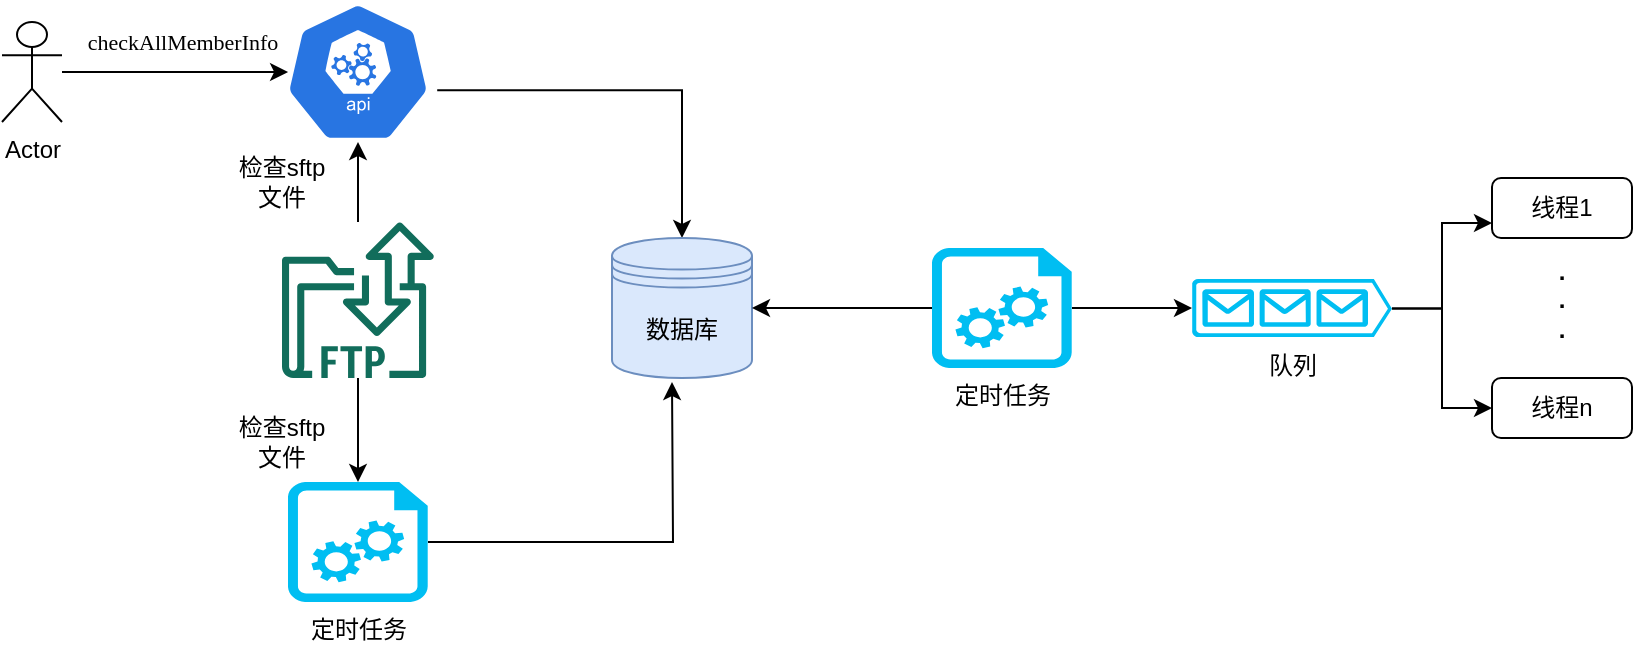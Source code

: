 <mxfile version="14.8.0" type="github">
  <diagram id="fYKfGPqdpj5STdfEeVyN" name="Page-1">
    <mxGraphModel dx="942" dy="582" grid="1" gridSize="10" guides="1" tooltips="1" connect="1" arrows="1" fold="1" page="1" pageScale="1" pageWidth="1169" pageHeight="1654" math="0" shadow="0">
      <root>
        <mxCell id="0" />
        <mxCell id="1" parent="0" />
        <mxCell id="s__IYp2AZCWsRCQvnXPb-18" style="edgeStyle=orthogonalEdgeStyle;rounded=0;orthogonalLoop=1;jettySize=auto;html=1;exitX=1;exitY=0.5;exitDx=0;exitDy=0;exitPerimeter=0;" edge="1" parent="1" source="s__IYp2AZCWsRCQvnXPb-1">
          <mxGeometry relative="1" as="geometry">
            <mxPoint x="430" y="240" as="targetPoint" />
          </mxGeometry>
        </mxCell>
        <mxCell id="s__IYp2AZCWsRCQvnXPb-1" value="定时任务" style="verticalLabelPosition=bottom;html=1;verticalAlign=top;align=center;strokeColor=none;fillColor=#00BEF2;shape=mxgraph.azure.startup_task;pointerEvents=1;" vertex="1" parent="1">
          <mxGeometry x="238" y="290" width="70" height="60" as="geometry" />
        </mxCell>
        <mxCell id="s__IYp2AZCWsRCQvnXPb-17" style="edgeStyle=orthogonalEdgeStyle;rounded=0;orthogonalLoop=1;jettySize=auto;html=1;exitX=0.995;exitY=0.63;exitDx=0;exitDy=0;exitPerimeter=0;entryX=0.5;entryY=0;entryDx=0;entryDy=0;" edge="1" parent="1" source="s__IYp2AZCWsRCQvnXPb-2" target="s__IYp2AZCWsRCQvnXPb-3">
          <mxGeometry relative="1" as="geometry" />
        </mxCell>
        <mxCell id="s__IYp2AZCWsRCQvnXPb-2" value="" style="html=1;dashed=0;whitespace=wrap;fillColor=#2875E2;strokeColor=#ffffff;points=[[0.005,0.63,0],[0.1,0.2,0],[0.9,0.2,0],[0.5,0,0],[0.995,0.63,0],[0.72,0.99,0],[0.5,1,0],[0.28,0.99,0]];shape=mxgraph.kubernetes.icon;prIcon=api" vertex="1" parent="1">
          <mxGeometry x="233" y="50" width="80" height="70" as="geometry" />
        </mxCell>
        <mxCell id="s__IYp2AZCWsRCQvnXPb-3" value="数据库" style="shape=datastore;whiteSpace=wrap;html=1;fillColor=#dae8fc;strokeColor=#6c8ebf;" vertex="1" parent="1">
          <mxGeometry x="400" y="168" width="70" height="70" as="geometry" />
        </mxCell>
        <mxCell id="s__IYp2AZCWsRCQvnXPb-15" value="" style="edgeStyle=orthogonalEdgeStyle;rounded=0;orthogonalLoop=1;jettySize=auto;html=1;" edge="1" parent="1" source="s__IYp2AZCWsRCQvnXPb-4" target="s__IYp2AZCWsRCQvnXPb-2">
          <mxGeometry relative="1" as="geometry" />
        </mxCell>
        <mxCell id="s__IYp2AZCWsRCQvnXPb-16" value="" style="edgeStyle=orthogonalEdgeStyle;rounded=0;orthogonalLoop=1;jettySize=auto;html=1;" edge="1" parent="1" source="s__IYp2AZCWsRCQvnXPb-4" target="s__IYp2AZCWsRCQvnXPb-1">
          <mxGeometry relative="1" as="geometry" />
        </mxCell>
        <mxCell id="s__IYp2AZCWsRCQvnXPb-4" value="" style="outlineConnect=0;fontColor=#232F3E;gradientColor=none;fillColor=#116D5B;strokeColor=none;dashed=0;verticalLabelPosition=bottom;verticalAlign=top;align=center;html=1;fontSize=12;fontStyle=0;aspect=fixed;shape=mxgraph.aws4.transfer_for_ftp_resource;" vertex="1" parent="1">
          <mxGeometry x="235" y="160" width="76" height="78" as="geometry" />
        </mxCell>
        <mxCell id="s__IYp2AZCWsRCQvnXPb-19" style="edgeStyle=orthogonalEdgeStyle;rounded=0;orthogonalLoop=1;jettySize=auto;html=1;exitX=0;exitY=0.5;exitDx=0;exitDy=0;exitPerimeter=0;entryX=1;entryY=0.5;entryDx=0;entryDy=0;" edge="1" parent="1" source="s__IYp2AZCWsRCQvnXPb-5" target="s__IYp2AZCWsRCQvnXPb-3">
          <mxGeometry relative="1" as="geometry" />
        </mxCell>
        <mxCell id="s__IYp2AZCWsRCQvnXPb-20" style="edgeStyle=orthogonalEdgeStyle;rounded=0;orthogonalLoop=1;jettySize=auto;html=1;exitX=1;exitY=0.5;exitDx=0;exitDy=0;exitPerimeter=0;entryX=0;entryY=0.5;entryDx=0;entryDy=0;entryPerimeter=0;" edge="1" parent="1" source="s__IYp2AZCWsRCQvnXPb-5" target="s__IYp2AZCWsRCQvnXPb-6">
          <mxGeometry relative="1" as="geometry" />
        </mxCell>
        <mxCell id="s__IYp2AZCWsRCQvnXPb-5" value="定时任务" style="verticalLabelPosition=bottom;html=1;verticalAlign=top;align=center;strokeColor=none;fillColor=#00BEF2;shape=mxgraph.azure.startup_task;pointerEvents=1;" vertex="1" parent="1">
          <mxGeometry x="560" y="173" width="70" height="60" as="geometry" />
        </mxCell>
        <mxCell id="s__IYp2AZCWsRCQvnXPb-23" style="edgeStyle=orthogonalEdgeStyle;rounded=0;orthogonalLoop=1;jettySize=auto;html=1;exitX=1;exitY=0.51;exitDx=0;exitDy=0;exitPerimeter=0;entryX=0;entryY=0.75;entryDx=0;entryDy=0;" edge="1" parent="1" source="s__IYp2AZCWsRCQvnXPb-6" target="s__IYp2AZCWsRCQvnXPb-8">
          <mxGeometry relative="1" as="geometry" />
        </mxCell>
        <mxCell id="s__IYp2AZCWsRCQvnXPb-24" style="edgeStyle=orthogonalEdgeStyle;rounded=0;orthogonalLoop=1;jettySize=auto;html=1;exitX=1;exitY=0.51;exitDx=0;exitDy=0;exitPerimeter=0;entryX=0;entryY=0.5;entryDx=0;entryDy=0;" edge="1" parent="1" source="s__IYp2AZCWsRCQvnXPb-6" target="s__IYp2AZCWsRCQvnXPb-9">
          <mxGeometry relative="1" as="geometry" />
        </mxCell>
        <mxCell id="s__IYp2AZCWsRCQvnXPb-6" value="队列" style="verticalLabelPosition=bottom;html=1;verticalAlign=top;align=center;strokeColor=none;fillColor=#00BEF2;shape=mxgraph.azure.queue_generic;pointerEvents=1;" vertex="1" parent="1">
          <mxGeometry x="690" y="188.5" width="100" height="29" as="geometry" />
        </mxCell>
        <mxCell id="s__IYp2AZCWsRCQvnXPb-8" value="线程1" style="rounded=1;whiteSpace=wrap;html=1;" vertex="1" parent="1">
          <mxGeometry x="840" y="138" width="70" height="30" as="geometry" />
        </mxCell>
        <mxCell id="s__IYp2AZCWsRCQvnXPb-9" value="线程n" style="rounded=1;whiteSpace=wrap;html=1;" vertex="1" parent="1">
          <mxGeometry x="840" y="238" width="70" height="30" as="geometry" />
        </mxCell>
        <mxCell id="s__IYp2AZCWsRCQvnXPb-25" value=".&lt;br&gt;.&lt;br&gt;." style="text;html=1;strokeColor=none;fillColor=none;align=center;verticalAlign=middle;whiteSpace=wrap;rounded=0;fontStyle=1" vertex="1" parent="1">
          <mxGeometry x="855" y="188.5" width="40" height="20" as="geometry" />
        </mxCell>
        <mxCell id="s__IYp2AZCWsRCQvnXPb-27" style="edgeStyle=orthogonalEdgeStyle;rounded=0;orthogonalLoop=1;jettySize=auto;html=1;entryX=0.063;entryY=0.5;entryDx=0;entryDy=0;entryPerimeter=0;" edge="1" parent="1" source="s__IYp2AZCWsRCQvnXPb-26" target="s__IYp2AZCWsRCQvnXPb-2">
          <mxGeometry relative="1" as="geometry" />
        </mxCell>
        <mxCell id="s__IYp2AZCWsRCQvnXPb-26" value="Actor" style="shape=umlActor;verticalLabelPosition=bottom;verticalAlign=top;html=1;outlineConnect=0;" vertex="1" parent="1">
          <mxGeometry x="95" y="60" width="30" height="50" as="geometry" />
        </mxCell>
        <mxCell id="s__IYp2AZCWsRCQvnXPb-28" value="&lt;span lang=&quot;EN-US&quot; style=&quot;font-family: &amp;#34;times new roman&amp;#34; , serif&quot;&gt;&lt;font style=&quot;font-size: 11px&quot;&gt;checkAllMemberInfo&lt;/font&gt;&lt;/span&gt;" style="text;html=1;align=center;verticalAlign=middle;resizable=0;points=[];autosize=1;strokeColor=none;" vertex="1" parent="1">
          <mxGeometry x="125" y="60" width="120" height="20" as="geometry" />
        </mxCell>
        <mxCell id="s__IYp2AZCWsRCQvnXPb-29" value="检查sftp文件" style="text;html=1;strokeColor=none;fillColor=none;align=center;verticalAlign=middle;whiteSpace=wrap;rounded=0;" vertex="1" parent="1">
          <mxGeometry x="210" y="130" width="50" height="20" as="geometry" />
        </mxCell>
        <mxCell id="s__IYp2AZCWsRCQvnXPb-30" value="检查sftp文件" style="text;html=1;strokeColor=none;fillColor=none;align=center;verticalAlign=middle;whiteSpace=wrap;rounded=0;" vertex="1" parent="1">
          <mxGeometry x="210" y="260" width="50" height="20" as="geometry" />
        </mxCell>
      </root>
    </mxGraphModel>
  </diagram>
</mxfile>
